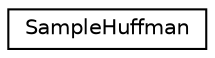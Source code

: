 digraph "Graphical Class Hierarchy"
{
  edge [fontname="Helvetica",fontsize="10",labelfontname="Helvetica",labelfontsize="10"];
  node [fontname="Helvetica",fontsize="10",shape=record];
  rankdir="LR";
  Node1 [label="SampleHuffman",height=0.2,width=0.4,color="black", fillcolor="white", style="filled",URL="$class_sample_huffman.html",tooltip="A sample player for samples encoded with Huffman compression. "];
}
